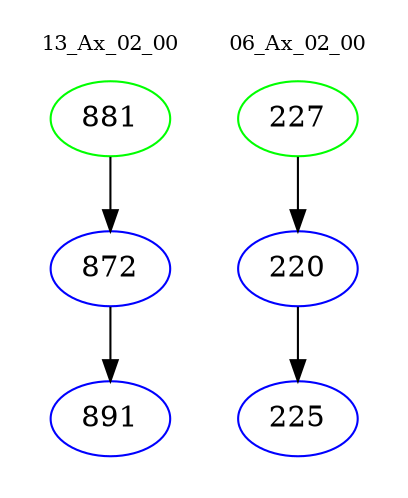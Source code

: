 digraph{
subgraph cluster_0 {
color = white
label = "13_Ax_02_00";
fontsize=10;
T0_881 [label="881", color="green"]
T0_881 -> T0_872 [color="black"]
T0_872 [label="872", color="blue"]
T0_872 -> T0_891 [color="black"]
T0_891 [label="891", color="blue"]
}
subgraph cluster_1 {
color = white
label = "06_Ax_02_00";
fontsize=10;
T1_227 [label="227", color="green"]
T1_227 -> T1_220 [color="black"]
T1_220 [label="220", color="blue"]
T1_220 -> T1_225 [color="black"]
T1_225 [label="225", color="blue"]
}
}
